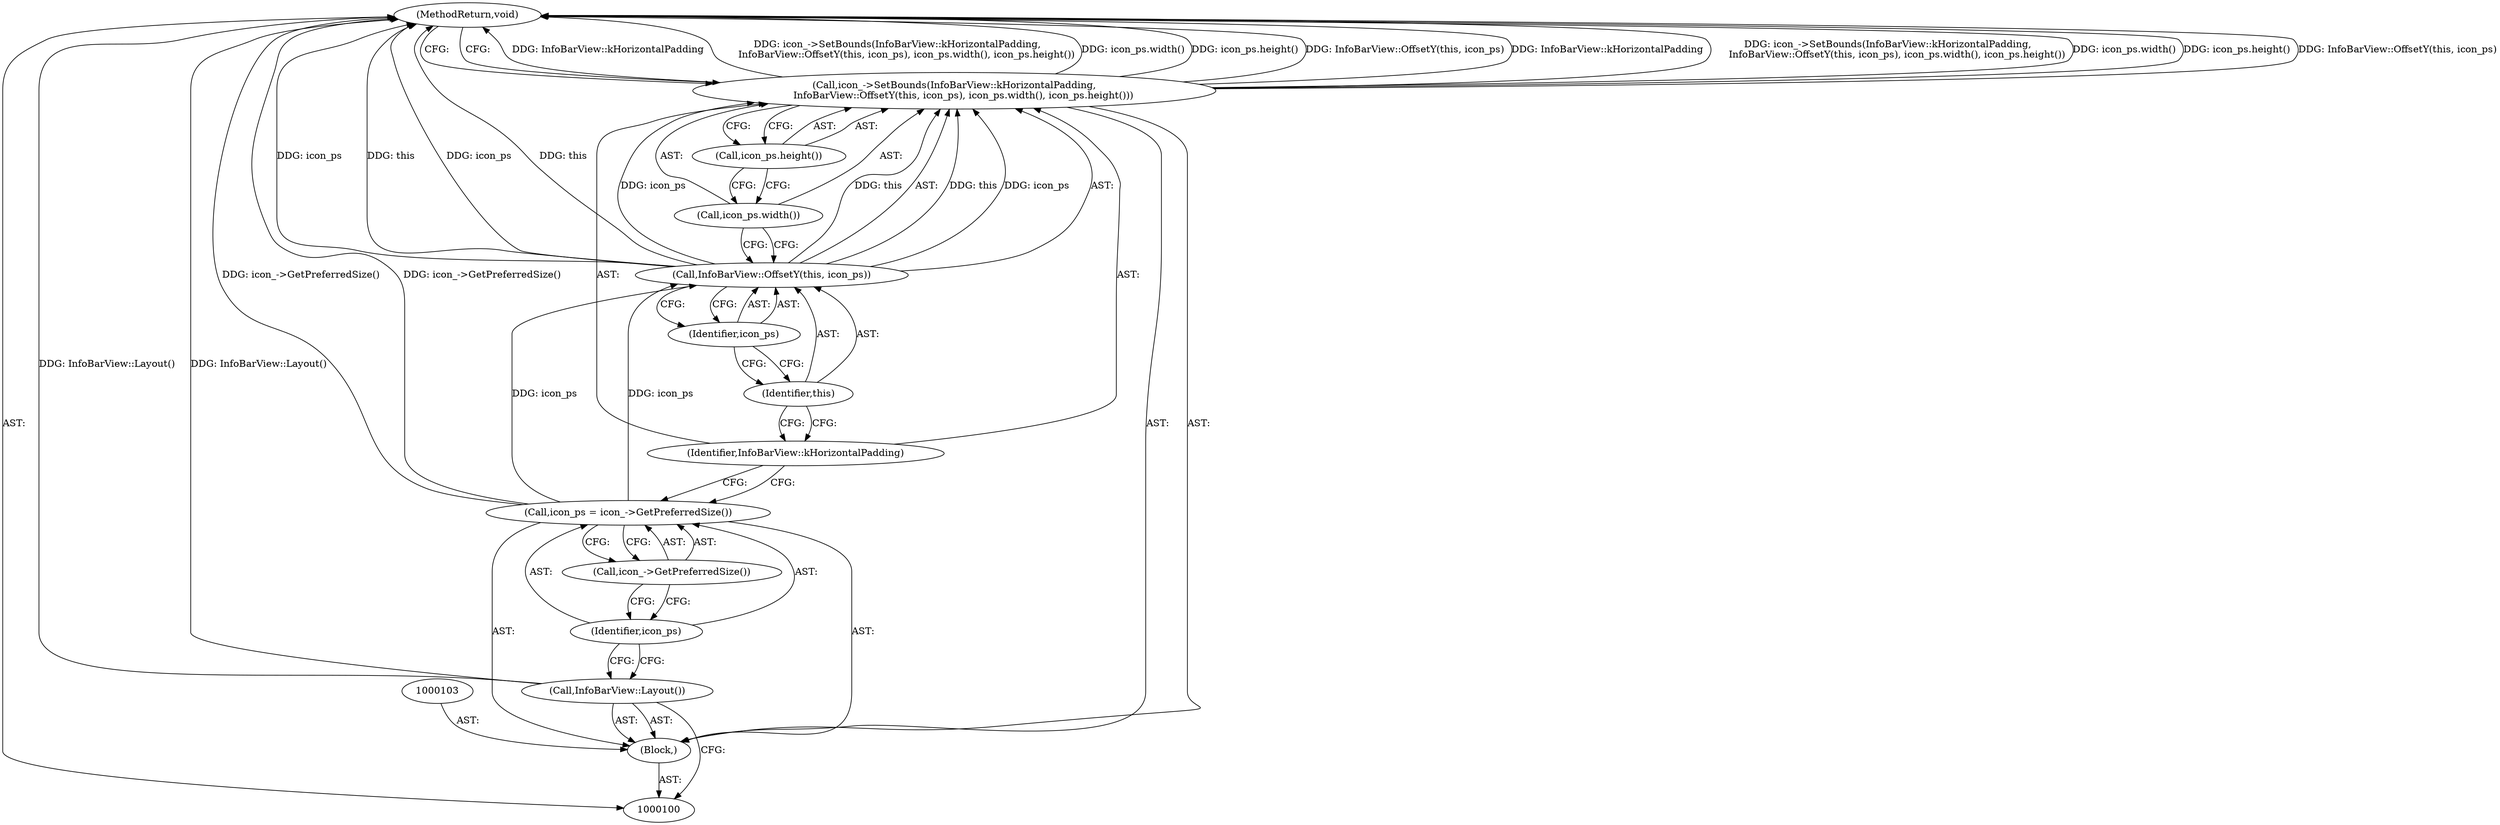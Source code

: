 digraph "0_Chrome_fc3c351a3d995f73ead5c92354396a7ec2b14e3f_12" {
"1000114" [label="(MethodReturn,void)"];
"1000101" [label="(Block,)"];
"1000102" [label="(Call,InfoBarView::Layout())"];
"1000104" [label="(Call,icon_ps = icon_->GetPreferredSize())"];
"1000105" [label="(Identifier,icon_ps)"];
"1000106" [label="(Call,icon_->GetPreferredSize())"];
"1000108" [label="(Identifier,InfoBarView::kHorizontalPadding)"];
"1000107" [label="(Call,icon_->SetBounds(InfoBarView::kHorizontalPadding,\n      InfoBarView::OffsetY(this, icon_ps), icon_ps.width(), icon_ps.height()))"];
"1000110" [label="(Identifier,this)"];
"1000111" [label="(Identifier,icon_ps)"];
"1000112" [label="(Call,icon_ps.width())"];
"1000109" [label="(Call,InfoBarView::OffsetY(this, icon_ps))"];
"1000113" [label="(Call,icon_ps.height())"];
"1000114" -> "1000100"  [label="AST: "];
"1000114" -> "1000107"  [label="CFG: "];
"1000107" -> "1000114"  [label="DDG: InfoBarView::kHorizontalPadding"];
"1000107" -> "1000114"  [label="DDG: icon_->SetBounds(InfoBarView::kHorizontalPadding,\n      InfoBarView::OffsetY(this, icon_ps), icon_ps.width(), icon_ps.height())"];
"1000107" -> "1000114"  [label="DDG: icon_ps.width()"];
"1000107" -> "1000114"  [label="DDG: icon_ps.height()"];
"1000107" -> "1000114"  [label="DDG: InfoBarView::OffsetY(this, icon_ps)"];
"1000109" -> "1000114"  [label="DDG: icon_ps"];
"1000109" -> "1000114"  [label="DDG: this"];
"1000102" -> "1000114"  [label="DDG: InfoBarView::Layout()"];
"1000104" -> "1000114"  [label="DDG: icon_->GetPreferredSize()"];
"1000101" -> "1000100"  [label="AST: "];
"1000102" -> "1000101"  [label="AST: "];
"1000103" -> "1000101"  [label="AST: "];
"1000104" -> "1000101"  [label="AST: "];
"1000107" -> "1000101"  [label="AST: "];
"1000102" -> "1000101"  [label="AST: "];
"1000102" -> "1000100"  [label="CFG: "];
"1000105" -> "1000102"  [label="CFG: "];
"1000102" -> "1000114"  [label="DDG: InfoBarView::Layout()"];
"1000104" -> "1000101"  [label="AST: "];
"1000104" -> "1000106"  [label="CFG: "];
"1000105" -> "1000104"  [label="AST: "];
"1000106" -> "1000104"  [label="AST: "];
"1000108" -> "1000104"  [label="CFG: "];
"1000104" -> "1000114"  [label="DDG: icon_->GetPreferredSize()"];
"1000104" -> "1000109"  [label="DDG: icon_ps"];
"1000105" -> "1000104"  [label="AST: "];
"1000105" -> "1000102"  [label="CFG: "];
"1000106" -> "1000105"  [label="CFG: "];
"1000106" -> "1000104"  [label="AST: "];
"1000106" -> "1000105"  [label="CFG: "];
"1000104" -> "1000106"  [label="CFG: "];
"1000108" -> "1000107"  [label="AST: "];
"1000108" -> "1000104"  [label="CFG: "];
"1000110" -> "1000108"  [label="CFG: "];
"1000107" -> "1000101"  [label="AST: "];
"1000107" -> "1000113"  [label="CFG: "];
"1000108" -> "1000107"  [label="AST: "];
"1000109" -> "1000107"  [label="AST: "];
"1000112" -> "1000107"  [label="AST: "];
"1000113" -> "1000107"  [label="AST: "];
"1000114" -> "1000107"  [label="CFG: "];
"1000107" -> "1000114"  [label="DDG: InfoBarView::kHorizontalPadding"];
"1000107" -> "1000114"  [label="DDG: icon_->SetBounds(InfoBarView::kHorizontalPadding,\n      InfoBarView::OffsetY(this, icon_ps), icon_ps.width(), icon_ps.height())"];
"1000107" -> "1000114"  [label="DDG: icon_ps.width()"];
"1000107" -> "1000114"  [label="DDG: icon_ps.height()"];
"1000107" -> "1000114"  [label="DDG: InfoBarView::OffsetY(this, icon_ps)"];
"1000109" -> "1000107"  [label="DDG: this"];
"1000109" -> "1000107"  [label="DDG: icon_ps"];
"1000110" -> "1000109"  [label="AST: "];
"1000110" -> "1000108"  [label="CFG: "];
"1000111" -> "1000110"  [label="CFG: "];
"1000111" -> "1000109"  [label="AST: "];
"1000111" -> "1000110"  [label="CFG: "];
"1000109" -> "1000111"  [label="CFG: "];
"1000112" -> "1000107"  [label="AST: "];
"1000112" -> "1000109"  [label="CFG: "];
"1000113" -> "1000112"  [label="CFG: "];
"1000109" -> "1000107"  [label="AST: "];
"1000109" -> "1000111"  [label="CFG: "];
"1000110" -> "1000109"  [label="AST: "];
"1000111" -> "1000109"  [label="AST: "];
"1000112" -> "1000109"  [label="CFG: "];
"1000109" -> "1000114"  [label="DDG: icon_ps"];
"1000109" -> "1000114"  [label="DDG: this"];
"1000109" -> "1000107"  [label="DDG: this"];
"1000109" -> "1000107"  [label="DDG: icon_ps"];
"1000104" -> "1000109"  [label="DDG: icon_ps"];
"1000113" -> "1000107"  [label="AST: "];
"1000113" -> "1000112"  [label="CFG: "];
"1000107" -> "1000113"  [label="CFG: "];
}
